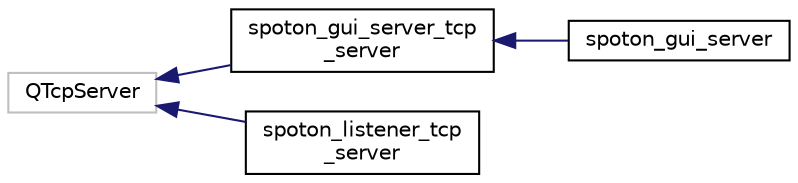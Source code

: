 digraph "Graphical Class Hierarchy"
{
  edge [fontname="Helvetica",fontsize="10",labelfontname="Helvetica",labelfontsize="10"];
  node [fontname="Helvetica",fontsize="10",shape=record];
  rankdir="LR";
  Node29 [label="QTcpServer",height=0.2,width=0.4,color="grey75", fillcolor="white", style="filled"];
  Node29 -> Node0 [dir="back",color="midnightblue",fontsize="10",style="solid",fontname="Helvetica"];
  Node0 [label="spoton_gui_server_tcp\l_server",height=0.2,width=0.4,color="black", fillcolor="white", style="filled",URL="$classspoton__gui__server__tcp__server.html"];
  Node0 -> Node1 [dir="back",color="midnightblue",fontsize="10",style="solid",fontname="Helvetica"];
  Node1 [label="spoton_gui_server",height=0.2,width=0.4,color="black", fillcolor="white", style="filled",URL="$classspoton__gui__server.html"];
  Node29 -> Node32 [dir="back",color="midnightblue",fontsize="10",style="solid",fontname="Helvetica"];
  Node32 [label="spoton_listener_tcp\l_server",height=0.2,width=0.4,color="black", fillcolor="white", style="filled",URL="$classspoton__listener__tcp__server.html"];
}

